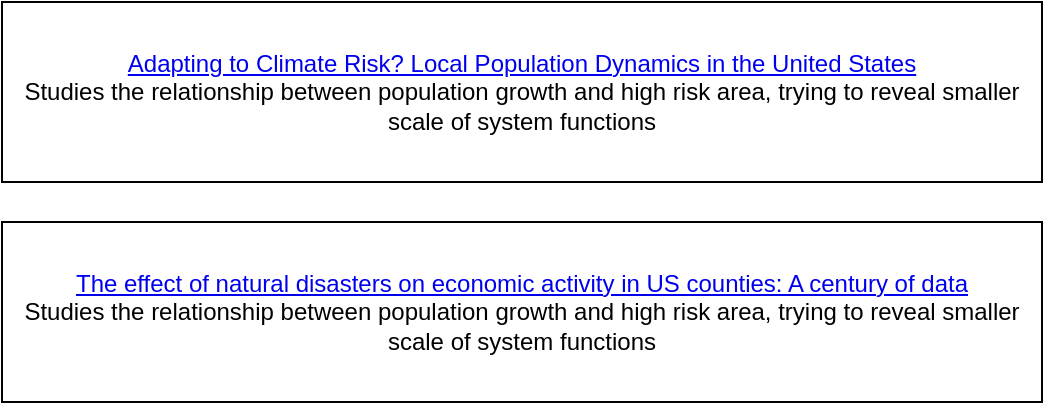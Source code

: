 <mxfile version="27.1.0">
  <diagram name="第 1 页" id="oopn0pdFhTOcJvkMdKDm">
    <mxGraphModel dx="946" dy="563" grid="1" gridSize="10" guides="1" tooltips="1" connect="1" arrows="1" fold="1" page="1" pageScale="1" pageWidth="827" pageHeight="1169" math="0" shadow="0">
      <root>
        <mxCell id="0" />
        <mxCell id="1" parent="0" />
        <mxCell id="X0_J-GMt4GQheTyJbu3o-1" value="&lt;a href=&quot;https://link.springer.com/article/10.101/s41885-024-00141-9&quot;&gt;Adapting to Climate Risk? Local Population Dynamics in the United States&lt;/a&gt;&lt;div&gt;Studies the relationship between population growth and high risk area, trying to reveal smaller scale of system functions&lt;/div&gt;" style="rounded=0;whiteSpace=wrap;html=1;" vertex="1" parent="1">
          <mxGeometry x="40" y="10" width="520" height="90" as="geometry" />
        </mxCell>
        <UserObject label="&lt;a href=&quot;https://link.springer.com/article/10.101/s41885-024-00141-9&quot;&gt;The effect of natural disasters on economic activity in US counties: A century of data&lt;/a&gt;&lt;div&gt;Studies the relationship between population growth and high risk area, trying to reveal smaller scale of system functions&lt;/div&gt;" link="https://www.sciencedirect.com/science/article/pii/S0094119020300280" id="X0_J-GMt4GQheTyJbu3o-3">
          <mxCell style="rounded=0;whiteSpace=wrap;html=1;" vertex="1" parent="1">
            <mxGeometry x="40" y="120" width="520" height="90" as="geometry" />
          </mxCell>
        </UserObject>
      </root>
    </mxGraphModel>
  </diagram>
</mxfile>
